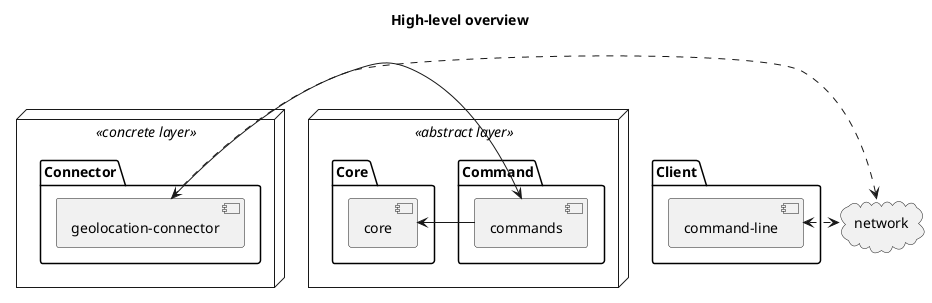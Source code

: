 @startuml

title High-level overview


package "Client" {
    [command-line] as LINE
}

cloud network

node <<concrete layer>>{
    package "Connector" {
        [geolocation-connector] as CONN
    }
}

node <<abstract layer>>{
    package "Command" {
        [commands] as CMD
    }

    package "Core" {
        [core] as CORE
    }
}

CONN -> CMD
CMD  -> CORE

LINE <.> network
network <.> CONN

@enduml

